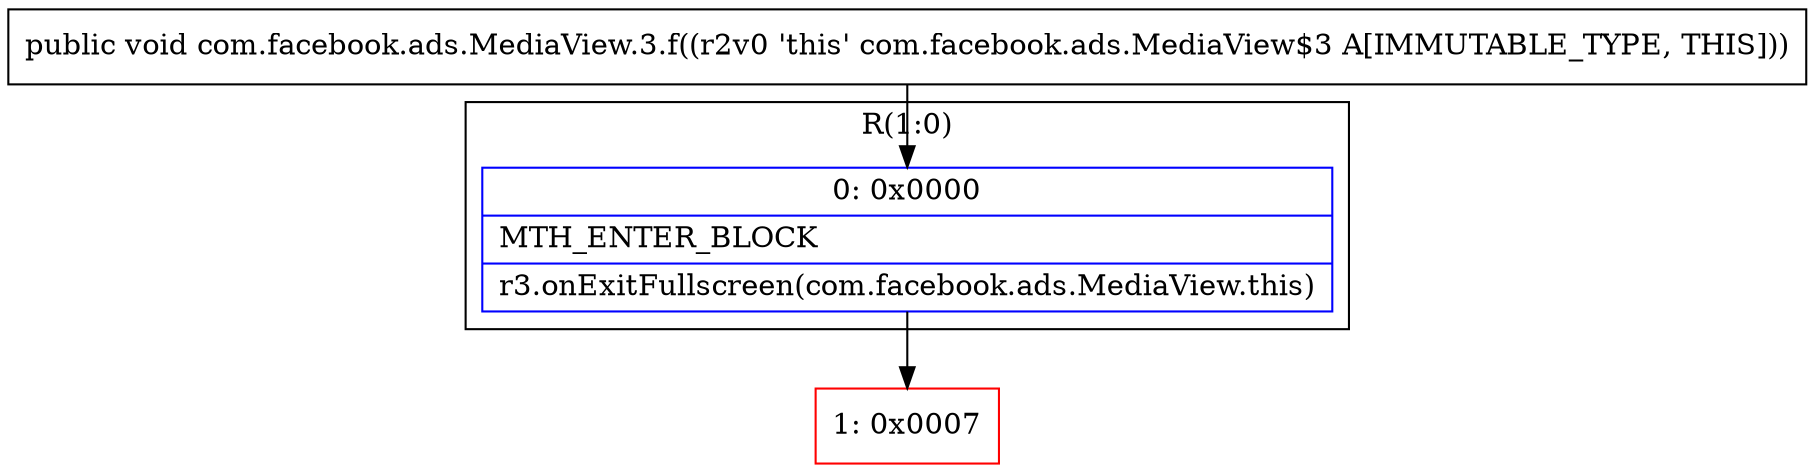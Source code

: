 digraph "CFG forcom.facebook.ads.MediaView.3.f()V" {
subgraph cluster_Region_1853977553 {
label = "R(1:0)";
node [shape=record,color=blue];
Node_0 [shape=record,label="{0\:\ 0x0000|MTH_ENTER_BLOCK\l|r3.onExitFullscreen(com.facebook.ads.MediaView.this)\l}"];
}
Node_1 [shape=record,color=red,label="{1\:\ 0x0007}"];
MethodNode[shape=record,label="{public void com.facebook.ads.MediaView.3.f((r2v0 'this' com.facebook.ads.MediaView$3 A[IMMUTABLE_TYPE, THIS])) }"];
MethodNode -> Node_0;
Node_0 -> Node_1;
}

